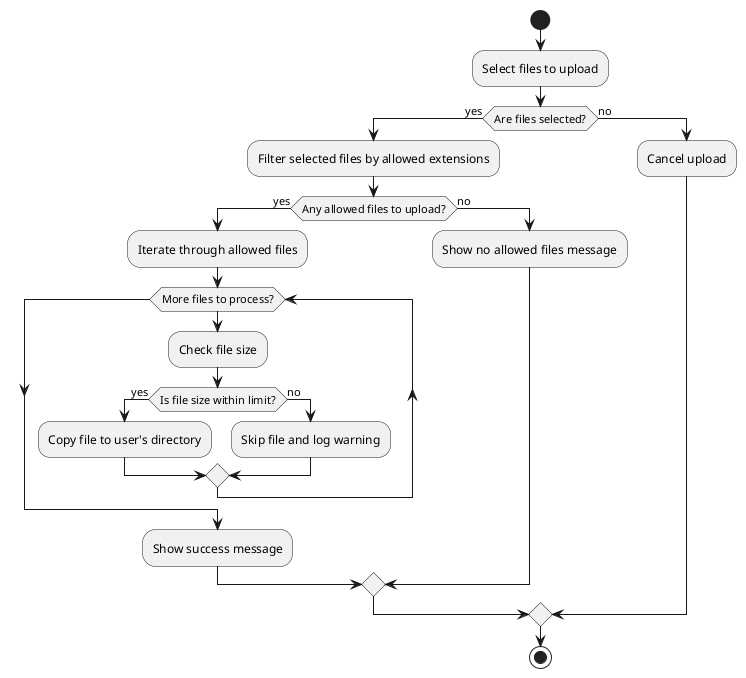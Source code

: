 @startuml
|User|
start
:Select files to upload;
if (Are files selected?) then (yes)
    :Filter selected files by allowed extensions;
    if (Any allowed files to upload?) then (yes)
        :Iterate through allowed files;
        while (More files to process?)
            :Check file size;
            if (Is file size within limit?) then (yes)
                :Copy file to user's directory;
            else (no)
                :Skip file and log warning;
            endif
        endwhile
        :Show success message;
    else (no)
        :Show no allowed files message;
    endif
else (no)
    :Cancel upload;
endif
stop
@enduml
